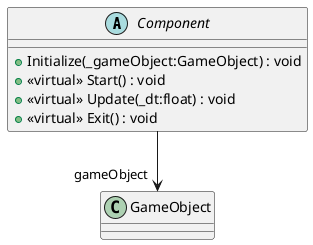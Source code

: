 @startuml
abstract class Component {
    + Initialize(_gameObject:GameObject) : void
    + <<virtual>> Start() : void
    + <<virtual>> Update(_dt:float) : void
    + <<virtual>> Exit() : void
}
Component --> "gameObject" GameObject
@enduml
